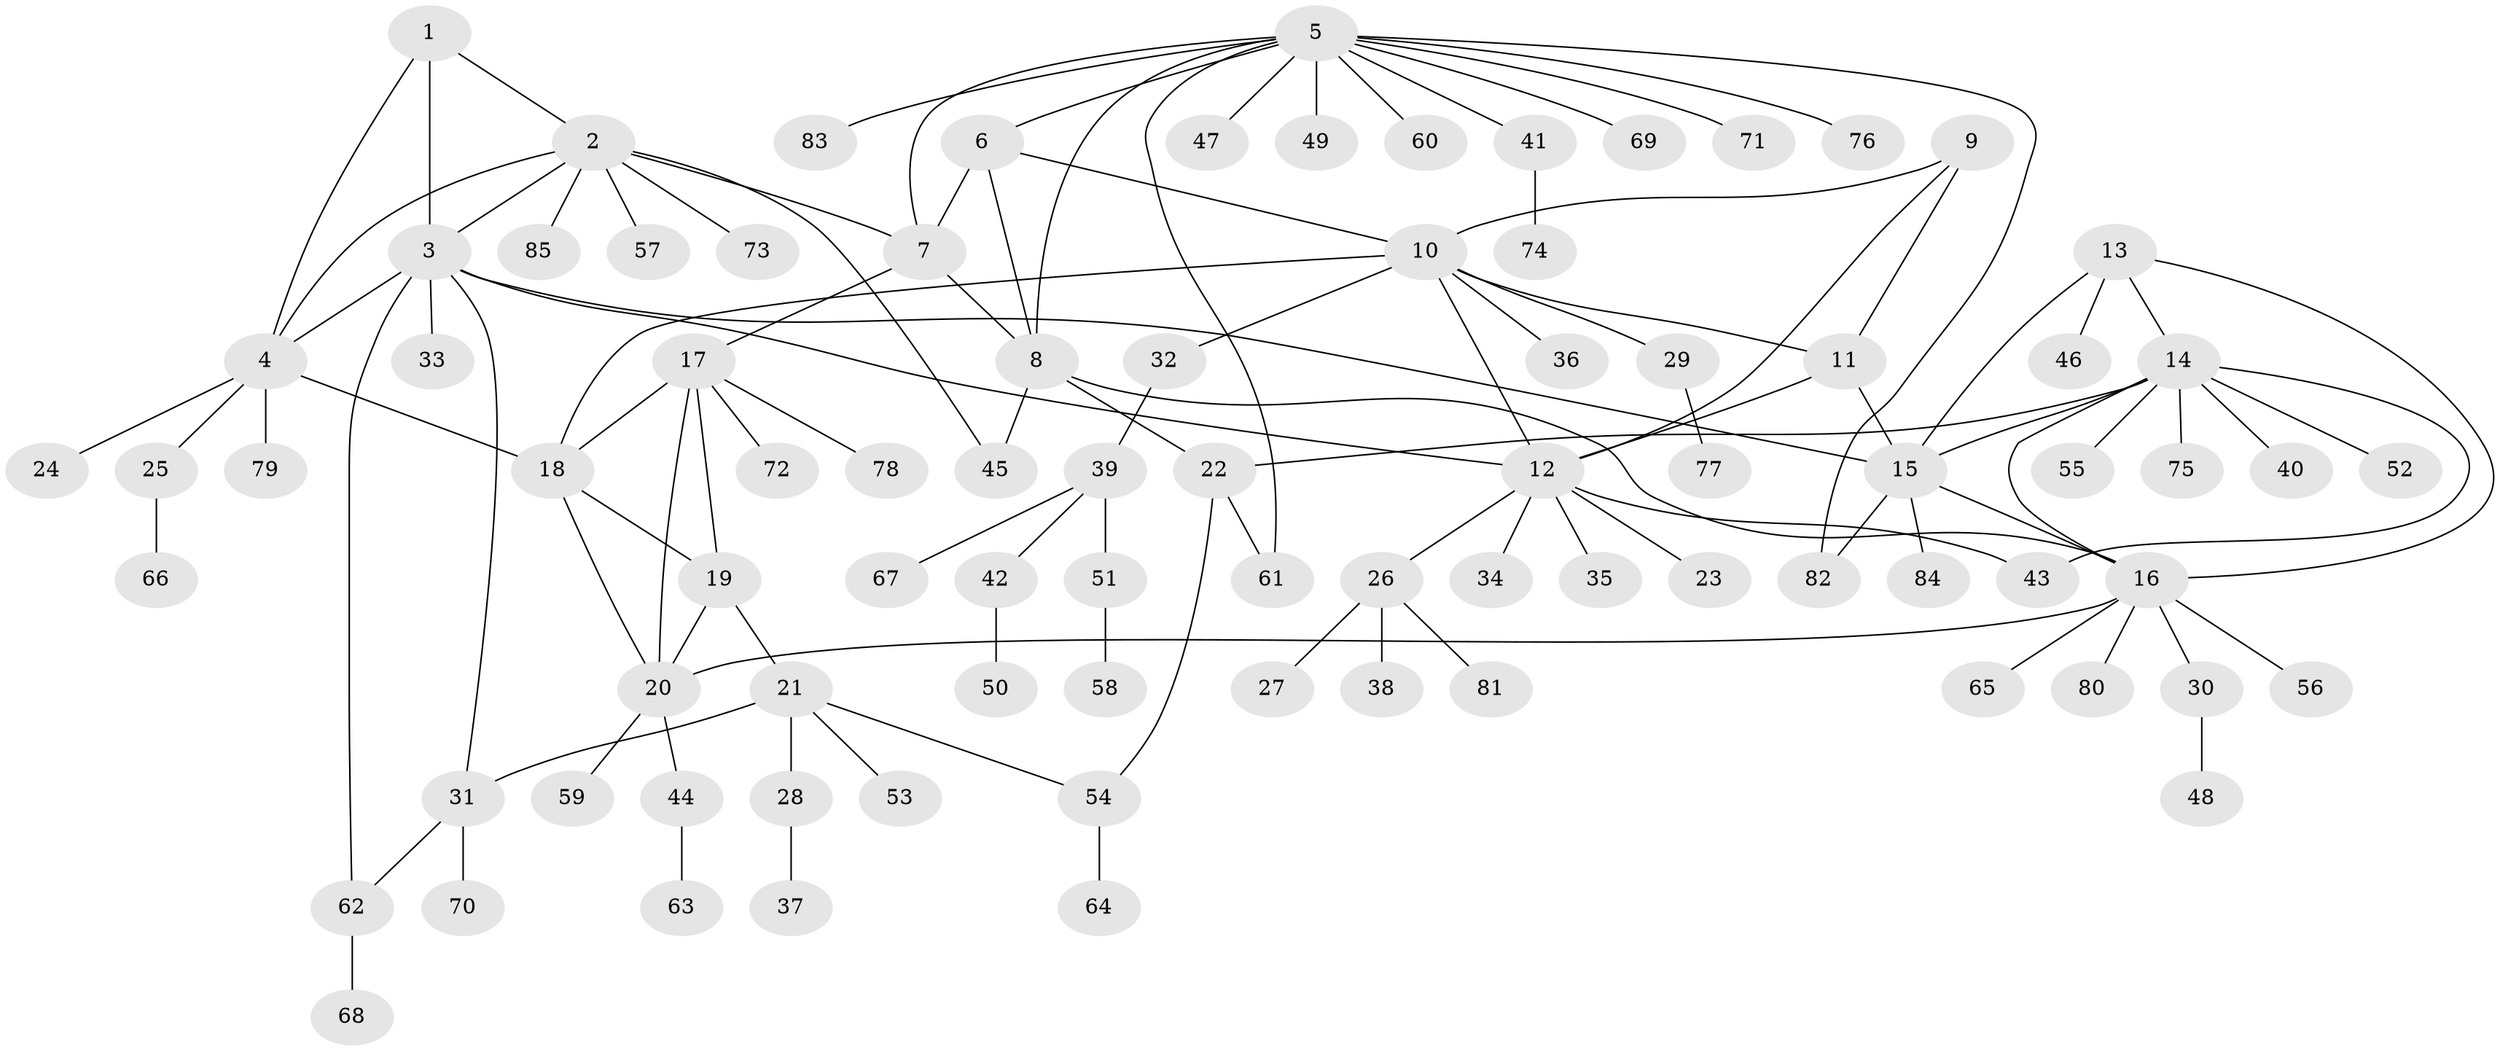 // coarse degree distribution, {3: 0.08064516129032258, 7: 0.016129032258064516, 9: 0.03225806451612903, 6: 0.03225806451612903, 14: 0.016129032258064516, 8: 0.03225806451612903, 2: 0.11290322580645161, 13: 0.016129032258064516, 5: 0.016129032258064516, 4: 0.03225806451612903, 1: 0.6129032258064516}
// Generated by graph-tools (version 1.1) at 2025/52/02/27/25 19:52:15]
// undirected, 85 vertices, 113 edges
graph export_dot {
graph [start="1"]
  node [color=gray90,style=filled];
  1;
  2;
  3;
  4;
  5;
  6;
  7;
  8;
  9;
  10;
  11;
  12;
  13;
  14;
  15;
  16;
  17;
  18;
  19;
  20;
  21;
  22;
  23;
  24;
  25;
  26;
  27;
  28;
  29;
  30;
  31;
  32;
  33;
  34;
  35;
  36;
  37;
  38;
  39;
  40;
  41;
  42;
  43;
  44;
  45;
  46;
  47;
  48;
  49;
  50;
  51;
  52;
  53;
  54;
  55;
  56;
  57;
  58;
  59;
  60;
  61;
  62;
  63;
  64;
  65;
  66;
  67;
  68;
  69;
  70;
  71;
  72;
  73;
  74;
  75;
  76;
  77;
  78;
  79;
  80;
  81;
  82;
  83;
  84;
  85;
  1 -- 2;
  1 -- 3;
  1 -- 4;
  2 -- 3;
  2 -- 4;
  2 -- 7;
  2 -- 45;
  2 -- 57;
  2 -- 73;
  2 -- 85;
  3 -- 4;
  3 -- 12;
  3 -- 15;
  3 -- 31;
  3 -- 33;
  3 -- 62;
  4 -- 18;
  4 -- 24;
  4 -- 25;
  4 -- 79;
  5 -- 6;
  5 -- 7;
  5 -- 8;
  5 -- 41;
  5 -- 47;
  5 -- 49;
  5 -- 60;
  5 -- 61;
  5 -- 69;
  5 -- 71;
  5 -- 76;
  5 -- 82;
  5 -- 83;
  6 -- 7;
  6 -- 8;
  6 -- 10;
  7 -- 8;
  7 -- 17;
  8 -- 16;
  8 -- 22;
  8 -- 45;
  9 -- 10;
  9 -- 11;
  9 -- 12;
  10 -- 11;
  10 -- 12;
  10 -- 18;
  10 -- 29;
  10 -- 32;
  10 -- 36;
  11 -- 12;
  11 -- 15;
  12 -- 23;
  12 -- 26;
  12 -- 34;
  12 -- 35;
  12 -- 43;
  13 -- 14;
  13 -- 15;
  13 -- 16;
  13 -- 46;
  14 -- 15;
  14 -- 16;
  14 -- 22;
  14 -- 40;
  14 -- 43;
  14 -- 52;
  14 -- 55;
  14 -- 75;
  15 -- 16;
  15 -- 82;
  15 -- 84;
  16 -- 20;
  16 -- 30;
  16 -- 56;
  16 -- 65;
  16 -- 80;
  17 -- 18;
  17 -- 19;
  17 -- 20;
  17 -- 72;
  17 -- 78;
  18 -- 19;
  18 -- 20;
  19 -- 20;
  19 -- 21;
  20 -- 44;
  20 -- 59;
  21 -- 28;
  21 -- 31;
  21 -- 53;
  21 -- 54;
  22 -- 54;
  22 -- 61;
  25 -- 66;
  26 -- 27;
  26 -- 38;
  26 -- 81;
  28 -- 37;
  29 -- 77;
  30 -- 48;
  31 -- 62;
  31 -- 70;
  32 -- 39;
  39 -- 42;
  39 -- 51;
  39 -- 67;
  41 -- 74;
  42 -- 50;
  44 -- 63;
  51 -- 58;
  54 -- 64;
  62 -- 68;
}
